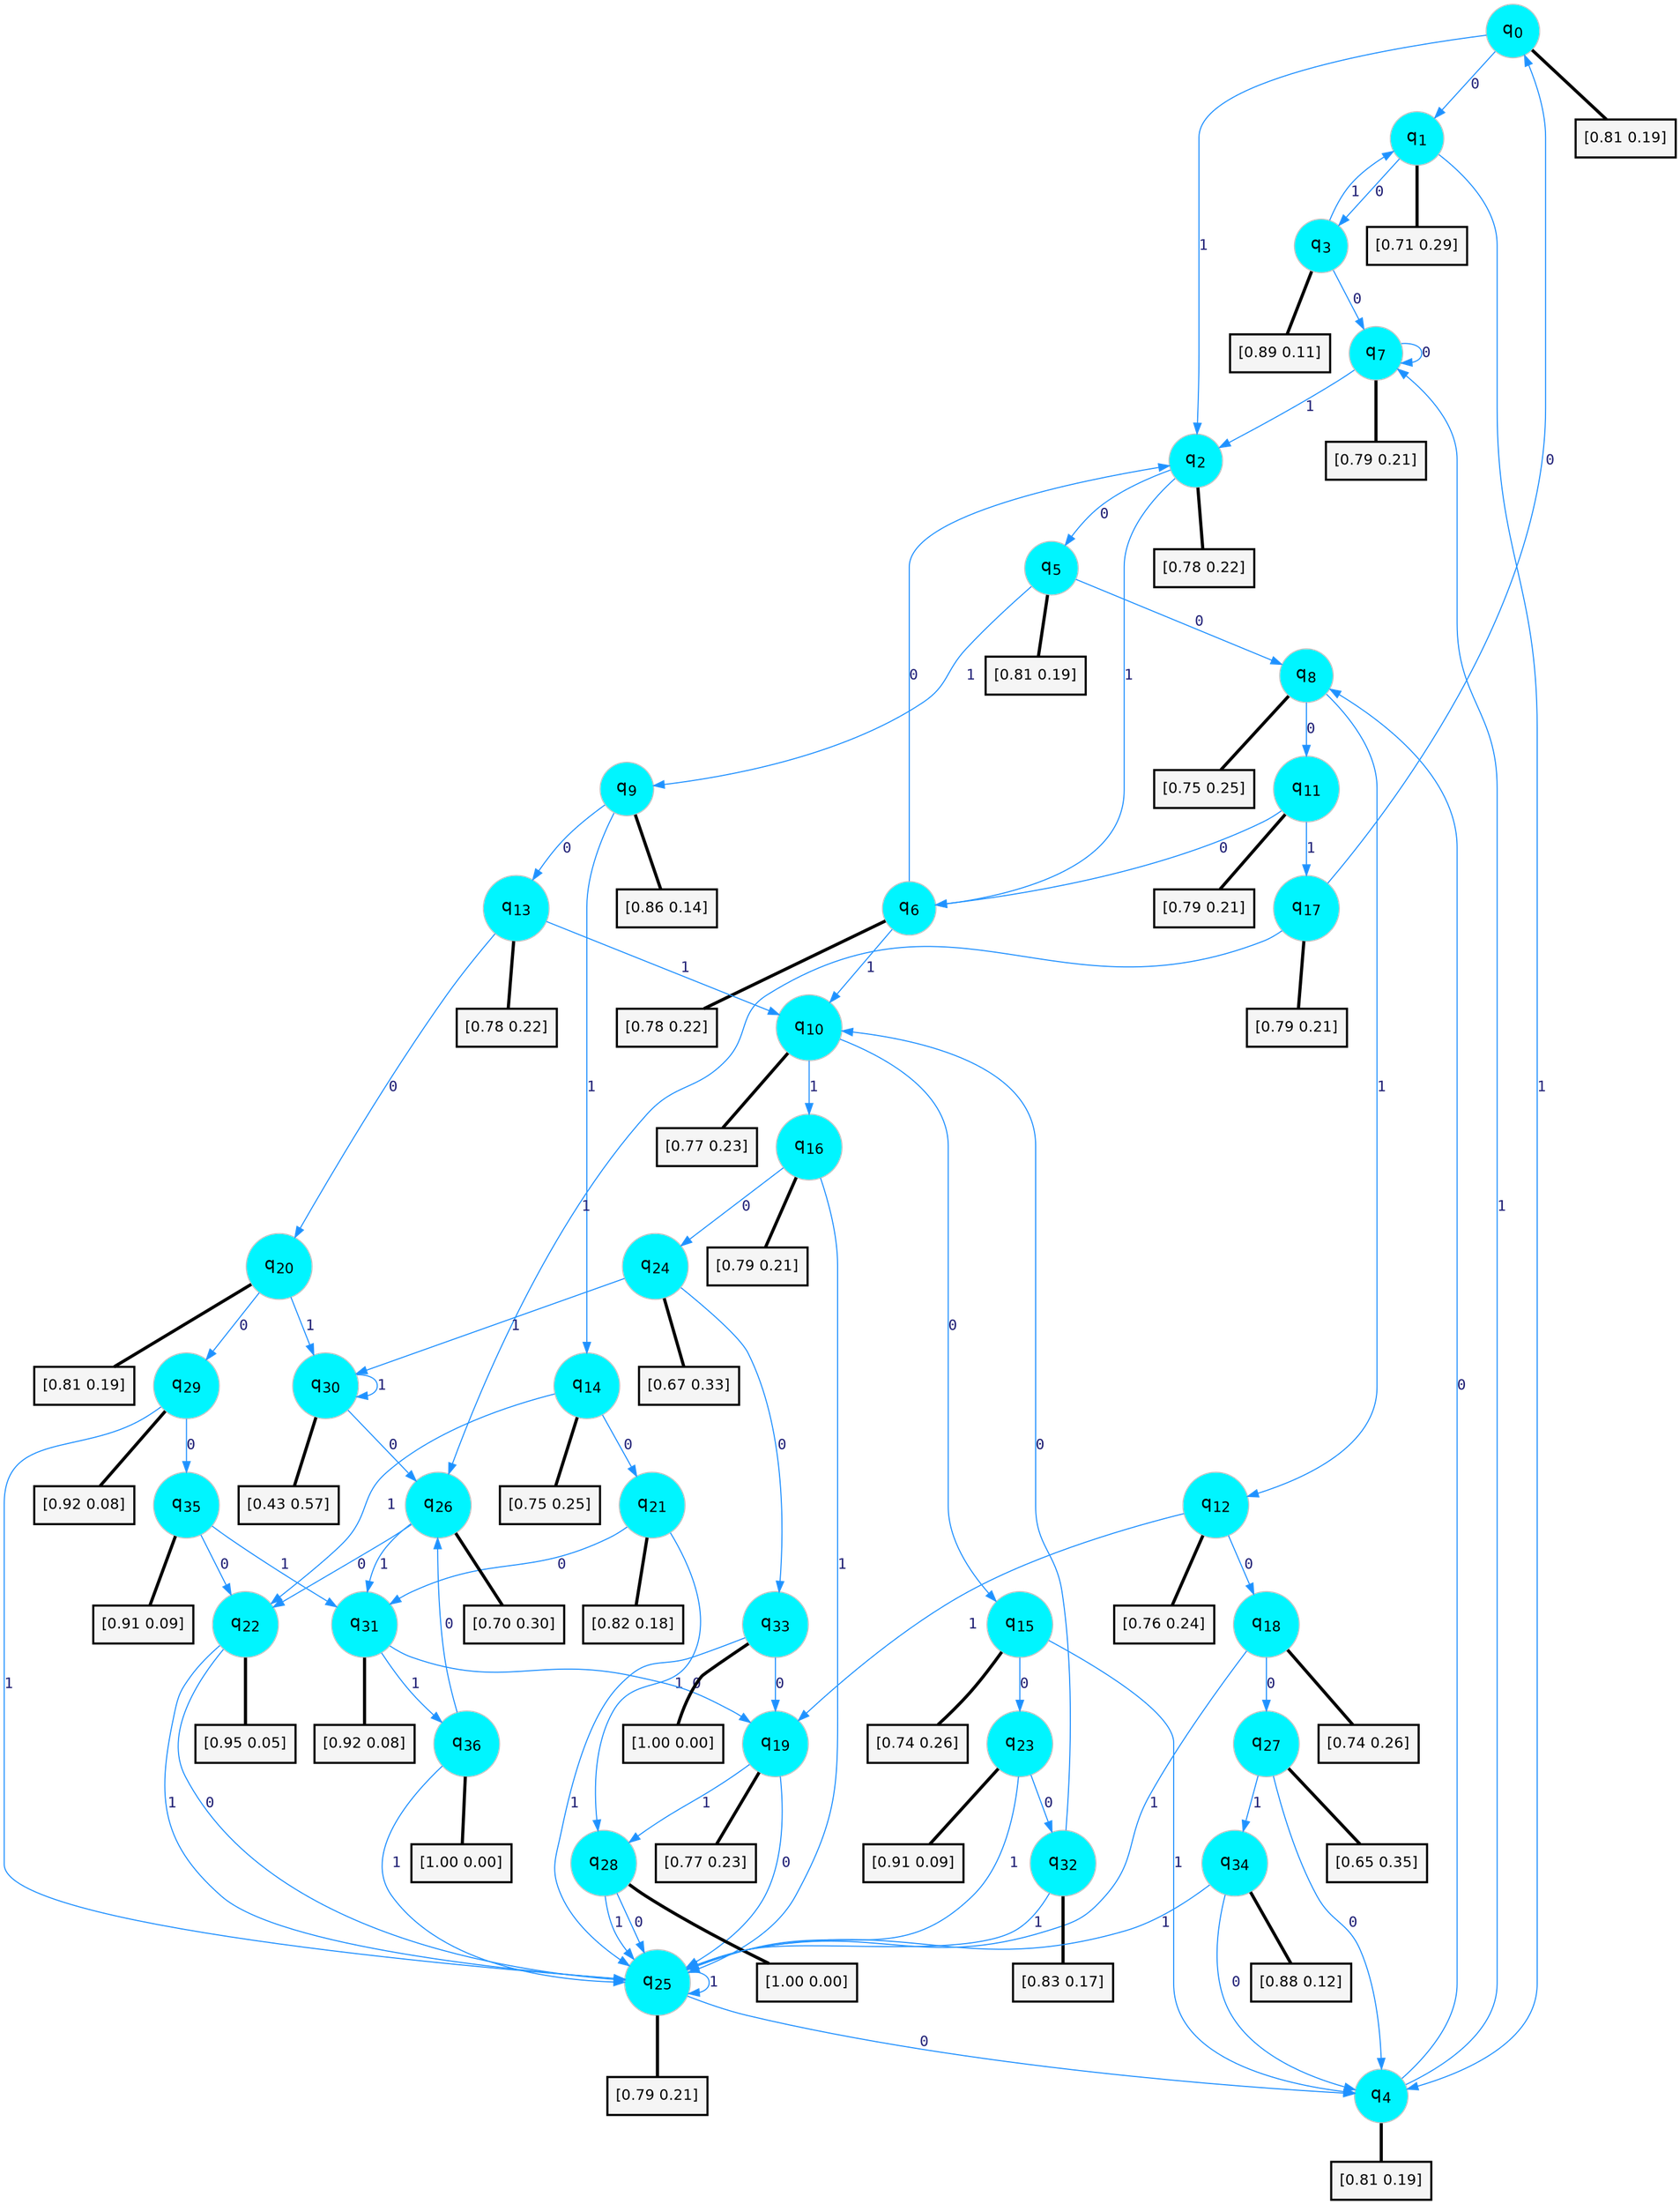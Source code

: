 digraph G {
graph [
bgcolor=transparent, dpi=300, rankdir=TD, size="40,25"];
node [
color=gray, fillcolor=turquoise1, fontcolor=black, fontname=Helvetica, fontsize=16, fontweight=bold, shape=circle, style=filled];
edge [
arrowsize=1, color=dodgerblue1, fontcolor=midnightblue, fontname=courier, fontweight=bold, penwidth=1, style=solid, weight=20];
0[label=<q<SUB>0</SUB>>];
1[label=<q<SUB>1</SUB>>];
2[label=<q<SUB>2</SUB>>];
3[label=<q<SUB>3</SUB>>];
4[label=<q<SUB>4</SUB>>];
5[label=<q<SUB>5</SUB>>];
6[label=<q<SUB>6</SUB>>];
7[label=<q<SUB>7</SUB>>];
8[label=<q<SUB>8</SUB>>];
9[label=<q<SUB>9</SUB>>];
10[label=<q<SUB>10</SUB>>];
11[label=<q<SUB>11</SUB>>];
12[label=<q<SUB>12</SUB>>];
13[label=<q<SUB>13</SUB>>];
14[label=<q<SUB>14</SUB>>];
15[label=<q<SUB>15</SUB>>];
16[label=<q<SUB>16</SUB>>];
17[label=<q<SUB>17</SUB>>];
18[label=<q<SUB>18</SUB>>];
19[label=<q<SUB>19</SUB>>];
20[label=<q<SUB>20</SUB>>];
21[label=<q<SUB>21</SUB>>];
22[label=<q<SUB>22</SUB>>];
23[label=<q<SUB>23</SUB>>];
24[label=<q<SUB>24</SUB>>];
25[label=<q<SUB>25</SUB>>];
26[label=<q<SUB>26</SUB>>];
27[label=<q<SUB>27</SUB>>];
28[label=<q<SUB>28</SUB>>];
29[label=<q<SUB>29</SUB>>];
30[label=<q<SUB>30</SUB>>];
31[label=<q<SUB>31</SUB>>];
32[label=<q<SUB>32</SUB>>];
33[label=<q<SUB>33</SUB>>];
34[label=<q<SUB>34</SUB>>];
35[label=<q<SUB>35</SUB>>];
36[label=<q<SUB>36</SUB>>];
37[label="[0.81 0.19]", shape=box,fontcolor=black, fontname=Helvetica, fontsize=14, penwidth=2, fillcolor=whitesmoke,color=black];
38[label="[0.71 0.29]", shape=box,fontcolor=black, fontname=Helvetica, fontsize=14, penwidth=2, fillcolor=whitesmoke,color=black];
39[label="[0.78 0.22]", shape=box,fontcolor=black, fontname=Helvetica, fontsize=14, penwidth=2, fillcolor=whitesmoke,color=black];
40[label="[0.89 0.11]", shape=box,fontcolor=black, fontname=Helvetica, fontsize=14, penwidth=2, fillcolor=whitesmoke,color=black];
41[label="[0.81 0.19]", shape=box,fontcolor=black, fontname=Helvetica, fontsize=14, penwidth=2, fillcolor=whitesmoke,color=black];
42[label="[0.81 0.19]", shape=box,fontcolor=black, fontname=Helvetica, fontsize=14, penwidth=2, fillcolor=whitesmoke,color=black];
43[label="[0.78 0.22]", shape=box,fontcolor=black, fontname=Helvetica, fontsize=14, penwidth=2, fillcolor=whitesmoke,color=black];
44[label="[0.79 0.21]", shape=box,fontcolor=black, fontname=Helvetica, fontsize=14, penwidth=2, fillcolor=whitesmoke,color=black];
45[label="[0.75 0.25]", shape=box,fontcolor=black, fontname=Helvetica, fontsize=14, penwidth=2, fillcolor=whitesmoke,color=black];
46[label="[0.86 0.14]", shape=box,fontcolor=black, fontname=Helvetica, fontsize=14, penwidth=2, fillcolor=whitesmoke,color=black];
47[label="[0.77 0.23]", shape=box,fontcolor=black, fontname=Helvetica, fontsize=14, penwidth=2, fillcolor=whitesmoke,color=black];
48[label="[0.79 0.21]", shape=box,fontcolor=black, fontname=Helvetica, fontsize=14, penwidth=2, fillcolor=whitesmoke,color=black];
49[label="[0.76 0.24]", shape=box,fontcolor=black, fontname=Helvetica, fontsize=14, penwidth=2, fillcolor=whitesmoke,color=black];
50[label="[0.78 0.22]", shape=box,fontcolor=black, fontname=Helvetica, fontsize=14, penwidth=2, fillcolor=whitesmoke,color=black];
51[label="[0.75 0.25]", shape=box,fontcolor=black, fontname=Helvetica, fontsize=14, penwidth=2, fillcolor=whitesmoke,color=black];
52[label="[0.74 0.26]", shape=box,fontcolor=black, fontname=Helvetica, fontsize=14, penwidth=2, fillcolor=whitesmoke,color=black];
53[label="[0.79 0.21]", shape=box,fontcolor=black, fontname=Helvetica, fontsize=14, penwidth=2, fillcolor=whitesmoke,color=black];
54[label="[0.79 0.21]", shape=box,fontcolor=black, fontname=Helvetica, fontsize=14, penwidth=2, fillcolor=whitesmoke,color=black];
55[label="[0.74 0.26]", shape=box,fontcolor=black, fontname=Helvetica, fontsize=14, penwidth=2, fillcolor=whitesmoke,color=black];
56[label="[0.77 0.23]", shape=box,fontcolor=black, fontname=Helvetica, fontsize=14, penwidth=2, fillcolor=whitesmoke,color=black];
57[label="[0.81 0.19]", shape=box,fontcolor=black, fontname=Helvetica, fontsize=14, penwidth=2, fillcolor=whitesmoke,color=black];
58[label="[0.82 0.18]", shape=box,fontcolor=black, fontname=Helvetica, fontsize=14, penwidth=2, fillcolor=whitesmoke,color=black];
59[label="[0.95 0.05]", shape=box,fontcolor=black, fontname=Helvetica, fontsize=14, penwidth=2, fillcolor=whitesmoke,color=black];
60[label="[0.91 0.09]", shape=box,fontcolor=black, fontname=Helvetica, fontsize=14, penwidth=2, fillcolor=whitesmoke,color=black];
61[label="[0.67 0.33]", shape=box,fontcolor=black, fontname=Helvetica, fontsize=14, penwidth=2, fillcolor=whitesmoke,color=black];
62[label="[0.79 0.21]", shape=box,fontcolor=black, fontname=Helvetica, fontsize=14, penwidth=2, fillcolor=whitesmoke,color=black];
63[label="[0.70 0.30]", shape=box,fontcolor=black, fontname=Helvetica, fontsize=14, penwidth=2, fillcolor=whitesmoke,color=black];
64[label="[0.65 0.35]", shape=box,fontcolor=black, fontname=Helvetica, fontsize=14, penwidth=2, fillcolor=whitesmoke,color=black];
65[label="[1.00 0.00]", shape=box,fontcolor=black, fontname=Helvetica, fontsize=14, penwidth=2, fillcolor=whitesmoke,color=black];
66[label="[0.92 0.08]", shape=box,fontcolor=black, fontname=Helvetica, fontsize=14, penwidth=2, fillcolor=whitesmoke,color=black];
67[label="[0.43 0.57]", shape=box,fontcolor=black, fontname=Helvetica, fontsize=14, penwidth=2, fillcolor=whitesmoke,color=black];
68[label="[0.92 0.08]", shape=box,fontcolor=black, fontname=Helvetica, fontsize=14, penwidth=2, fillcolor=whitesmoke,color=black];
69[label="[0.83 0.17]", shape=box,fontcolor=black, fontname=Helvetica, fontsize=14, penwidth=2, fillcolor=whitesmoke,color=black];
70[label="[1.00 0.00]", shape=box,fontcolor=black, fontname=Helvetica, fontsize=14, penwidth=2, fillcolor=whitesmoke,color=black];
71[label="[0.88 0.12]", shape=box,fontcolor=black, fontname=Helvetica, fontsize=14, penwidth=2, fillcolor=whitesmoke,color=black];
72[label="[0.91 0.09]", shape=box,fontcolor=black, fontname=Helvetica, fontsize=14, penwidth=2, fillcolor=whitesmoke,color=black];
73[label="[1.00 0.00]", shape=box,fontcolor=black, fontname=Helvetica, fontsize=14, penwidth=2, fillcolor=whitesmoke,color=black];
0->1 [label=0];
0->2 [label=1];
0->37 [arrowhead=none, penwidth=3,color=black];
1->3 [label=0];
1->4 [label=1];
1->38 [arrowhead=none, penwidth=3,color=black];
2->5 [label=0];
2->6 [label=1];
2->39 [arrowhead=none, penwidth=3,color=black];
3->7 [label=0];
3->1 [label=1];
3->40 [arrowhead=none, penwidth=3,color=black];
4->8 [label=0];
4->7 [label=1];
4->41 [arrowhead=none, penwidth=3,color=black];
5->8 [label=0];
5->9 [label=1];
5->42 [arrowhead=none, penwidth=3,color=black];
6->2 [label=0];
6->10 [label=1];
6->43 [arrowhead=none, penwidth=3,color=black];
7->7 [label=0];
7->2 [label=1];
7->44 [arrowhead=none, penwidth=3,color=black];
8->11 [label=0];
8->12 [label=1];
8->45 [arrowhead=none, penwidth=3,color=black];
9->13 [label=0];
9->14 [label=1];
9->46 [arrowhead=none, penwidth=3,color=black];
10->15 [label=0];
10->16 [label=1];
10->47 [arrowhead=none, penwidth=3,color=black];
11->6 [label=0];
11->17 [label=1];
11->48 [arrowhead=none, penwidth=3,color=black];
12->18 [label=0];
12->19 [label=1];
12->49 [arrowhead=none, penwidth=3,color=black];
13->20 [label=0];
13->10 [label=1];
13->50 [arrowhead=none, penwidth=3,color=black];
14->21 [label=0];
14->22 [label=1];
14->51 [arrowhead=none, penwidth=3,color=black];
15->23 [label=0];
15->4 [label=1];
15->52 [arrowhead=none, penwidth=3,color=black];
16->24 [label=0];
16->25 [label=1];
16->53 [arrowhead=none, penwidth=3,color=black];
17->0 [label=0];
17->26 [label=1];
17->54 [arrowhead=none, penwidth=3,color=black];
18->27 [label=0];
18->25 [label=1];
18->55 [arrowhead=none, penwidth=3,color=black];
19->25 [label=0];
19->28 [label=1];
19->56 [arrowhead=none, penwidth=3,color=black];
20->29 [label=0];
20->30 [label=1];
20->57 [arrowhead=none, penwidth=3,color=black];
21->31 [label=0];
21->28 [label=1];
21->58 [arrowhead=none, penwidth=3,color=black];
22->25 [label=0];
22->25 [label=1];
22->59 [arrowhead=none, penwidth=3,color=black];
23->32 [label=0];
23->25 [label=1];
23->60 [arrowhead=none, penwidth=3,color=black];
24->33 [label=0];
24->30 [label=1];
24->61 [arrowhead=none, penwidth=3,color=black];
25->4 [label=0];
25->25 [label=1];
25->62 [arrowhead=none, penwidth=3,color=black];
26->22 [label=0];
26->31 [label=1];
26->63 [arrowhead=none, penwidth=3,color=black];
27->4 [label=0];
27->34 [label=1];
27->64 [arrowhead=none, penwidth=3,color=black];
28->25 [label=0];
28->25 [label=1];
28->65 [arrowhead=none, penwidth=3,color=black];
29->35 [label=0];
29->25 [label=1];
29->66 [arrowhead=none, penwidth=3,color=black];
30->26 [label=0];
30->30 [label=1];
30->67 [arrowhead=none, penwidth=3,color=black];
31->19 [label=0];
31->36 [label=1];
31->68 [arrowhead=none, penwidth=3,color=black];
32->10 [label=0];
32->25 [label=1];
32->69 [arrowhead=none, penwidth=3,color=black];
33->19 [label=0];
33->25 [label=1];
33->70 [arrowhead=none, penwidth=3,color=black];
34->4 [label=0];
34->25 [label=1];
34->71 [arrowhead=none, penwidth=3,color=black];
35->22 [label=0];
35->31 [label=1];
35->72 [arrowhead=none, penwidth=3,color=black];
36->26 [label=0];
36->25 [label=1];
36->73 [arrowhead=none, penwidth=3,color=black];
}
